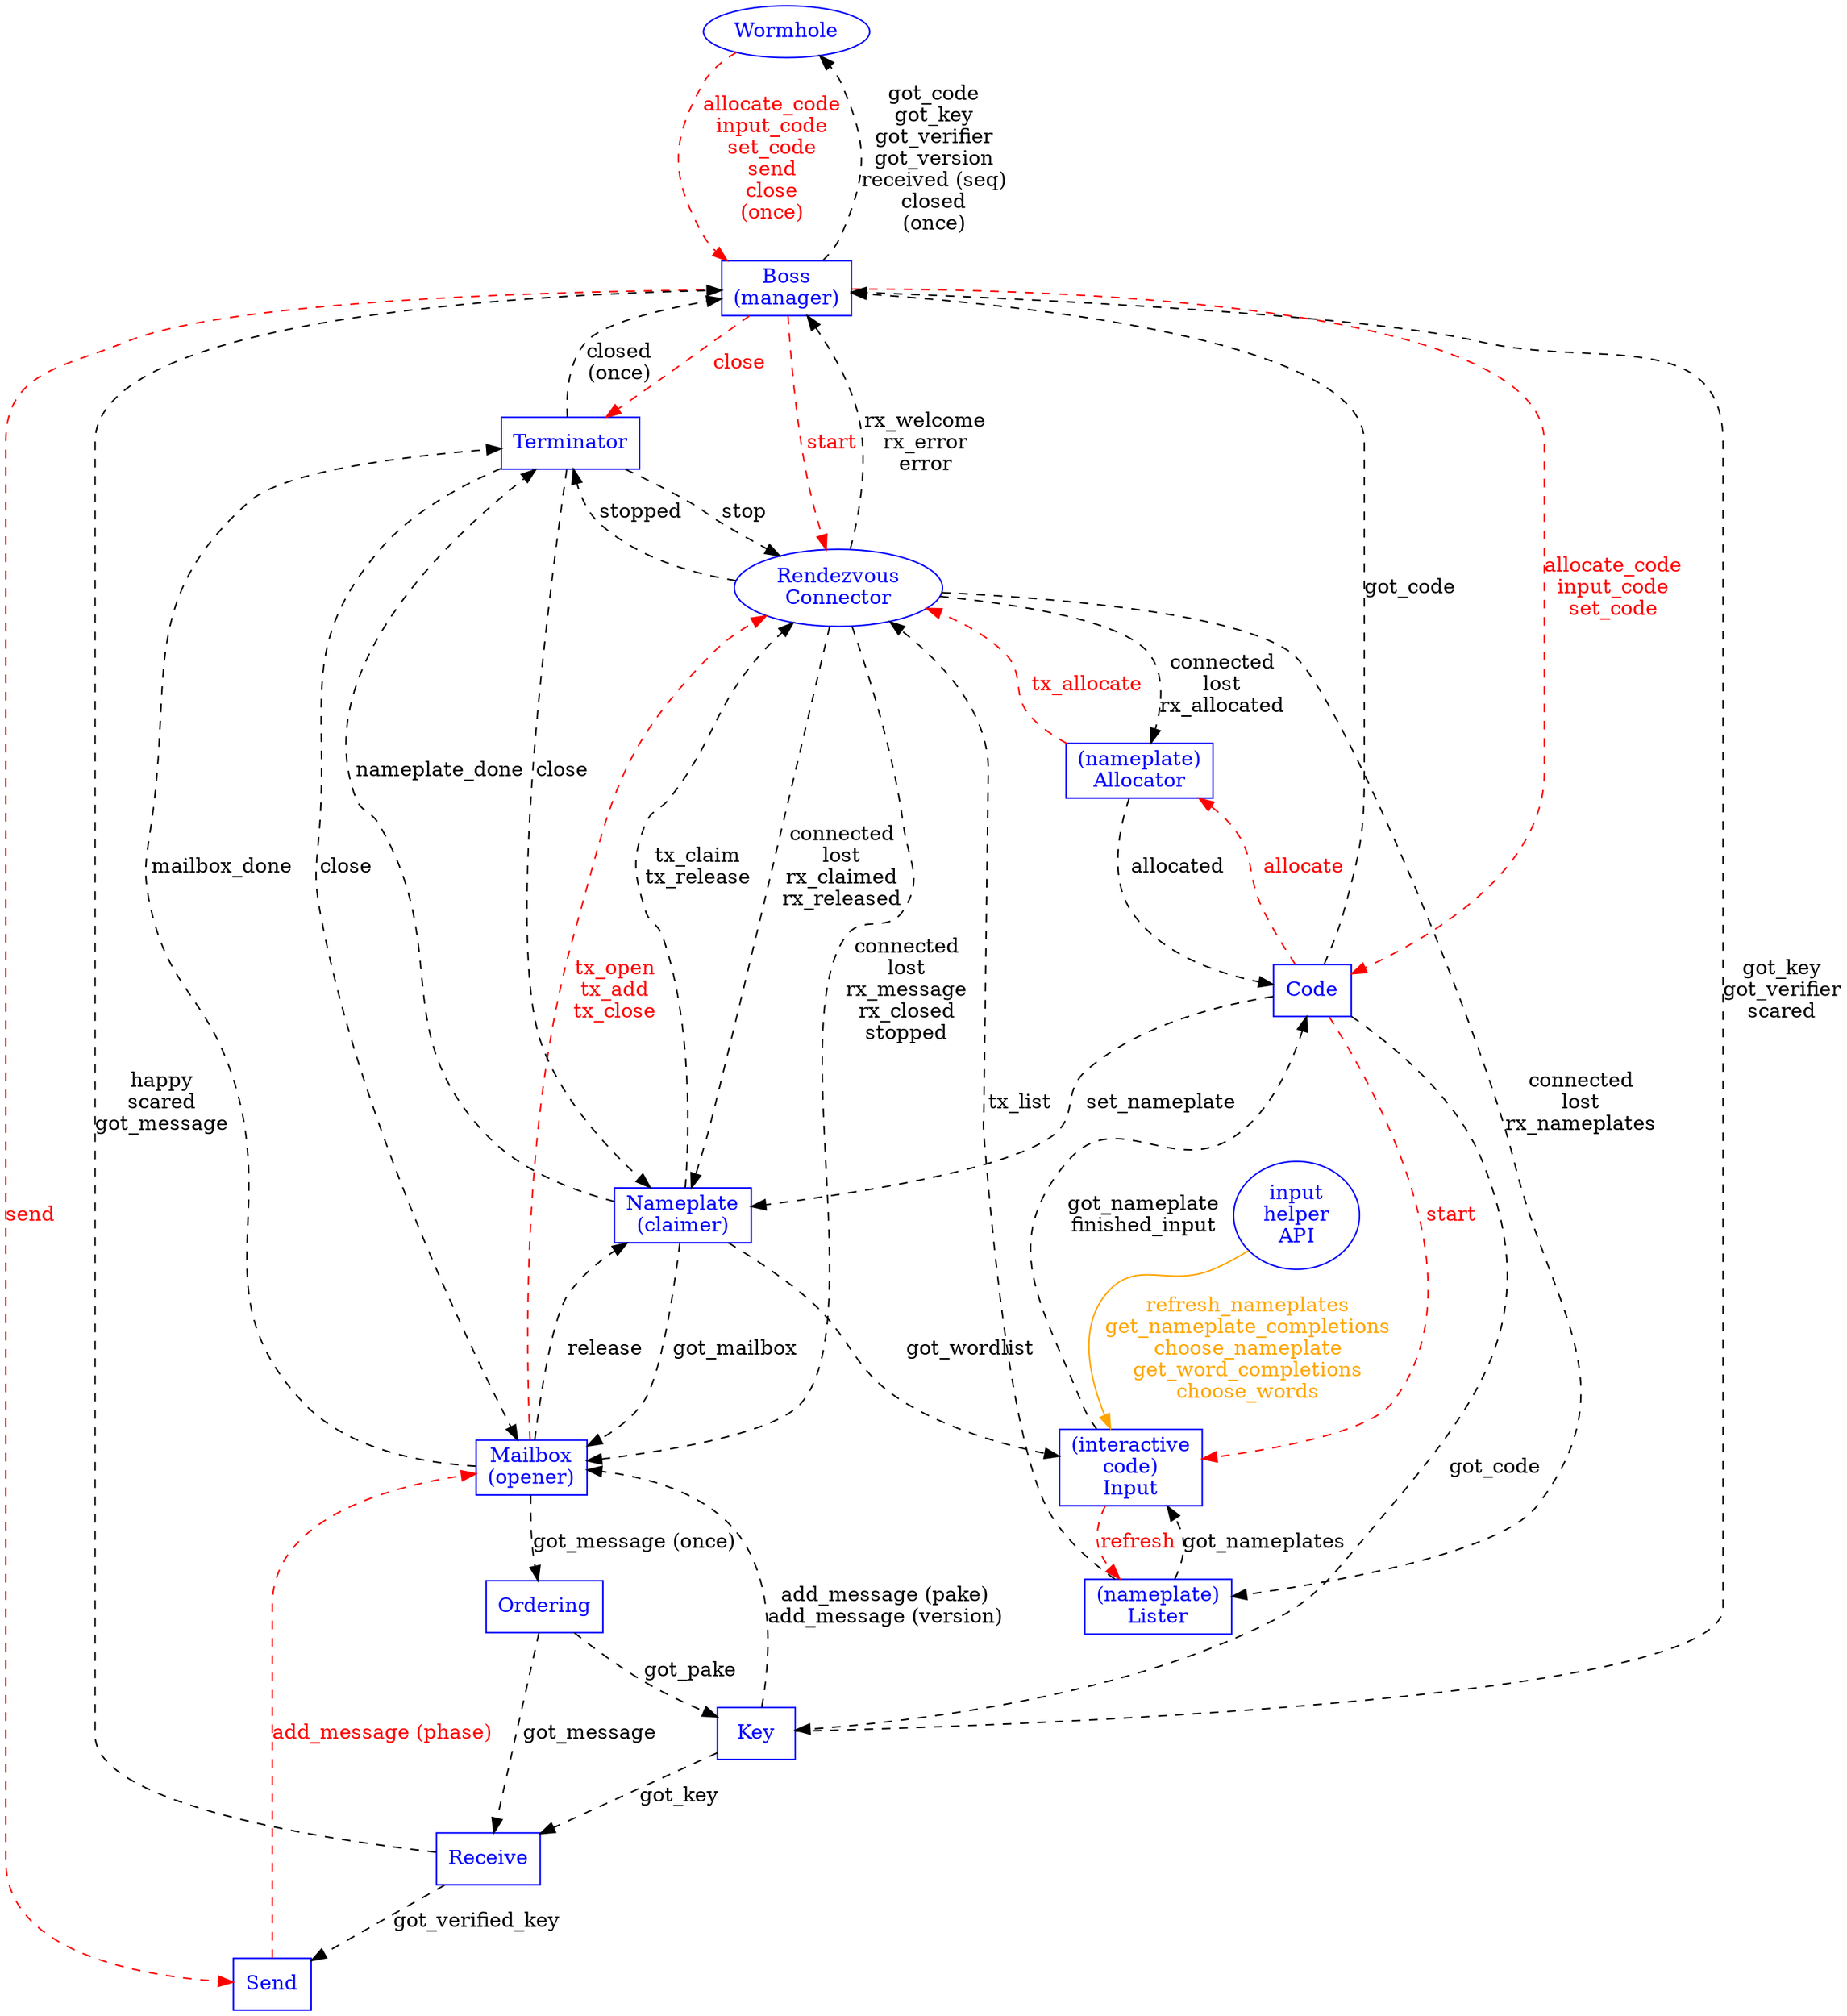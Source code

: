 digraph {
        Wormhole [shape="oval" color="blue" fontcolor="blue"]
        Boss [shape="box" label="Boss\n(manager)"
                  color="blue" fontcolor="blue"]
        Nameplate [label="Nameplate\n(claimer)"
                   shape="box" color="blue" fontcolor="blue"]
        Mailbox [label="Mailbox\n(opener)"
                 shape="box" color="blue" fontcolor="blue"]
        Connection [label="Rendezvous\nConnector"
                    shape="oval" color="blue" fontcolor="blue"]
        #websocket [color="blue" fontcolor="blue"]
        Order [shape="box" label="Ordering" color="blue" fontcolor="blue"]
        Key [shape="box" label="Key" color="blue" fontcolor="blue"]
        Send [shape="box" label="Send" color="blue" fontcolor="blue"]
        Receive [shape="box" label="Receive" color="blue" fontcolor="blue"]
        Code [shape="box" label="Code" color="blue" fontcolor="blue"]
        Lister [shape="box" label="(nameplate)\nLister"
                color="blue" fontcolor="blue"]
        Allocator [shape="box" label="(nameplate)\nAllocator"
                   color="blue" fontcolor="blue"]
        Input [shape="box" label="(interactive\ncode)\nInput"
               color="blue" fontcolor="blue"]
        Terminator [shape="box" color="blue" fontcolor="blue"]
        InputHelperAPI [shape="oval" label="input\nhelper\nAPI"
                        color="blue" fontcolor="blue"]

        #Connection -> websocket [color="blue"]
        #Connection -> Order [color="blue"]

        Wormhole -> Boss [style="dashed"
                          label="allocate_code\ninput_code\nset_code\nsend\nclose\n(once)"
                          color="red" fontcolor="red"]
        #Wormhole -> Boss [color="blue"]
        Boss -> Wormhole [style="dashed" label="got_code\ngot_key\ngot_verifier\ngot_version\nreceived (seq)\nclosed\n(once)"]

        #Boss -> Connection [color="blue"]
        Boss -> Connection [style="dashed" label="start"
                            color="red" fontcolor="red"]
        Connection -> Boss [style="dashed" label="rx_welcome\nrx_error\nerror"]

        Boss -> Send [style="dashed" color="red" fontcolor="red" label="send"]

        #Boss -> Mailbox [color="blue"]
        Mailbox -> Order [style="dashed" label="got_message (once)"]
        Key -> Boss [style="dashed" label="got_key\ngot_verifier\nscared"]
        Order -> Key [style="dashed" label="got_pake"]
        Order -> Receive [style="dashed" label="got_message"]
        #Boss -> Key [color="blue"]
        Key -> Mailbox [style="dashed"
                        label="add_message (pake)\nadd_message (version)"]
        Receive -> Send [style="dashed" label="got_verified_key"]
        Send -> Mailbox [style="dashed" color="red" fontcolor="red"
                         label="add_message (phase)"]

        Key -> Receive [style="dashed" label="got_key"]
        Receive -> Boss [style="dashed"
                         label="happy\nscared\ngot_message"]
        Nameplate -> Connection [style="dashed"
                                 label="tx_claim\ntx_release"]
        Connection -> Nameplate [style="dashed"
                                 label="connected\nlost\nrx_claimed\nrx_released"]
        Mailbox -> Nameplate [style="dashed" label="release"]
        Nameplate -> Mailbox [style="dashed" label="got_mailbox"]
        Nameplate -> Input [style="dashed" label="got_wordlist"]

        Mailbox -> Connection [style="dashed" color="red" fontcolor="red"
                               label="tx_open\ntx_add\ntx_close"
                               ]
        Connection -> Mailbox [style="dashed"
                               label="connected\nlost\nrx_message\nrx_closed\nstopped"]

        Connection -> Lister [style="dashed"
                              label="connected\nlost\nrx_nameplates"
                              ]
        Lister -> Connection [style="dashed"
                              label="tx_list"
                              ]

        #Boss -> Code [color="blue"]
        Connection -> Allocator [style="dashed"
                                 label="connected\nlost\nrx_allocated"]
        Allocator -> Connection [style="dashed" color="red" fontcolor="red"
                                 label="tx_allocate"
                                 ]
        Lister -> Input [style="dashed"
                         label="got_nameplates"
                         ]
        #Code -> Lister [color="blue"]
        Input -> Lister [style="dashed" color="red" fontcolor="red"
                         label="refresh"
                         ]
        Boss -> Code [style="dashed" color="red" fontcolor="red"
                      label="allocate_code\ninput_code\nset_code"]
        Code -> Boss [style="dashed" label="got_code"]
        Code -> Key [style="dashed" label="got_code"]
        Code -> Nameplate [style="dashed" label="set_nameplate"]

        Code -> Input [style="dashed" color="red" fontcolor="red" label="start"]
        Input -> Code [style="dashed" label="got_nameplate\nfinished_input"]
        InputHelperAPI -> Input [label="refresh_nameplates\nget_nameplate_completions\nchoose_nameplate\nget_word_completions\nchoose_words" color="orange" fontcolor="orange"]

        Code -> Allocator [style="dashed" color="red" fontcolor="red"
                           label="allocate"]
        Allocator -> Code [style="dashed" label="allocated"]

        Nameplate -> Terminator [style="dashed" label="nameplate_done"]
        Mailbox -> Terminator [style="dashed" label="mailbox_done"]
        Terminator -> Nameplate [style="dashed" label="close"]
        Terminator -> Mailbox [style="dashed" label="close"]
        Terminator -> Connection [style="dashed" label="stop"]
        Connection -> Terminator [style="dashed" label="stopped"]
        Terminator -> Boss [style="dashed" label="closed\n(once)"]
        Boss -> Terminator [style="dashed" color="red" fontcolor="red"
                            label="close"]
}
